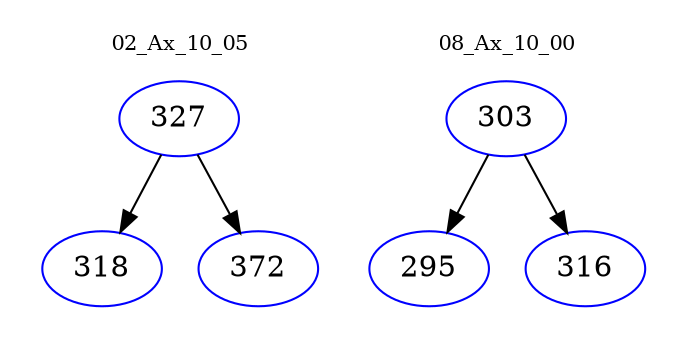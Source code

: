 digraph{
subgraph cluster_0 {
color = white
label = "02_Ax_10_05";
fontsize=10;
T0_327 [label="327", color="blue"]
T0_327 -> T0_318 [color="black"]
T0_318 [label="318", color="blue"]
T0_327 -> T0_372 [color="black"]
T0_372 [label="372", color="blue"]
}
subgraph cluster_1 {
color = white
label = "08_Ax_10_00";
fontsize=10;
T1_303 [label="303", color="blue"]
T1_303 -> T1_295 [color="black"]
T1_295 [label="295", color="blue"]
T1_303 -> T1_316 [color="black"]
T1_316 [label="316", color="blue"]
}
}
